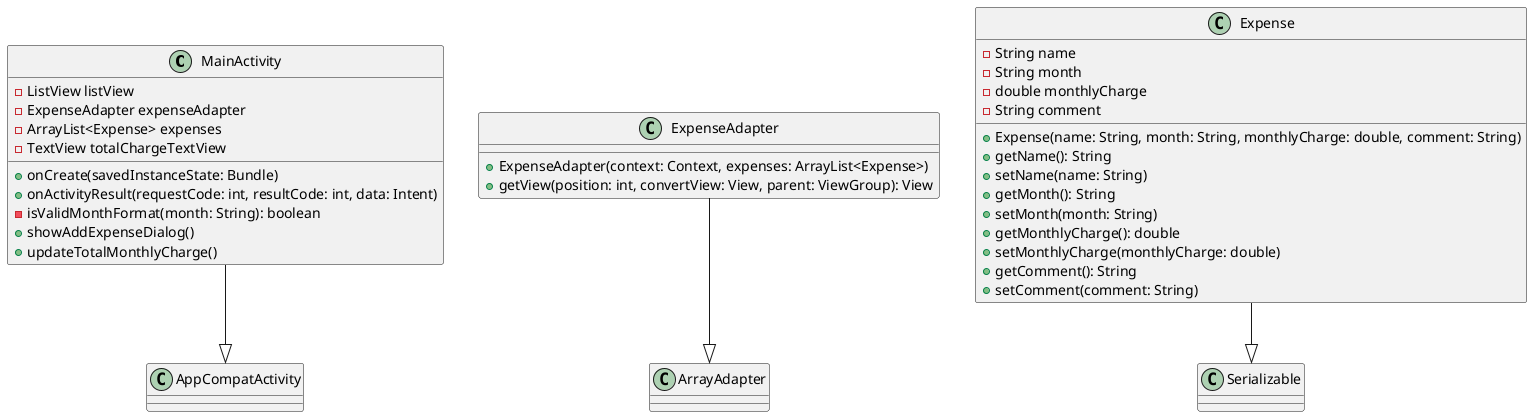 @startuml MainActivity
class MainActivity {
    -ListView listView
    -ExpenseAdapter expenseAdapter
    -ArrayList<Expense> expenses
    -TextView totalChargeTextView

    +onCreate(savedInstanceState: Bundle)
    +onActivityResult(requestCode: int, resultCode: int, data: Intent)
    -isValidMonthFormat(month: String): boolean
    +showAddExpenseDialog()
    +updateTotalMonthlyCharge()
}

class ExpenseAdapter {
    +ExpenseAdapter(context: Context, expenses: ArrayList<Expense>)
    +getView(position: int, convertView: View, parent: ViewGroup): View
}

class Expense {
    -String name
    -String month
    -double monthlyCharge
    -String comment

    +Expense(name: String, month: String, monthlyCharge: double, comment: String)
    +getName(): String
    +setName(name: String)
    +getMonth(): String
    +setMonth(month: String)
    +getMonthlyCharge(): double
    +setMonthlyCharge(monthlyCharge: double)
    +getComment(): String
    +setComment(comment: String)
}

MainActivity --|> AppCompatActivity
ExpenseAdapter --|> ArrayAdapter
Expense --|> Serializable

@enduml
